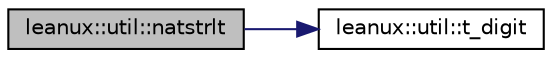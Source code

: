 digraph "leanux::util::natstrlt"
{
 // LATEX_PDF_SIZE
  bgcolor="transparent";
  edge [fontname="Helvetica",fontsize="10",labelfontname="Helvetica",labelfontsize="10"];
  node [fontname="Helvetica",fontsize="10",shape=record];
  rankdir="LR";
  Node1 [label="leanux::util::natstrlt",height=0.2,width=0.4,color="black", fillcolor="grey75", style="filled", fontcolor="black",tooltip="STL natural less-than string compare."];
  Node1 -> Node2 [color="midnightblue",fontsize="10",style="solid",fontname="Helvetica"];
  Node2 [label="leanux::util::t_digit",height=0.2,width=0.4,color="black",URL="$namespaceleanux_1_1util.html#a8bac734d7f890b4768c5258f1e710813",tooltip=" "];
}
